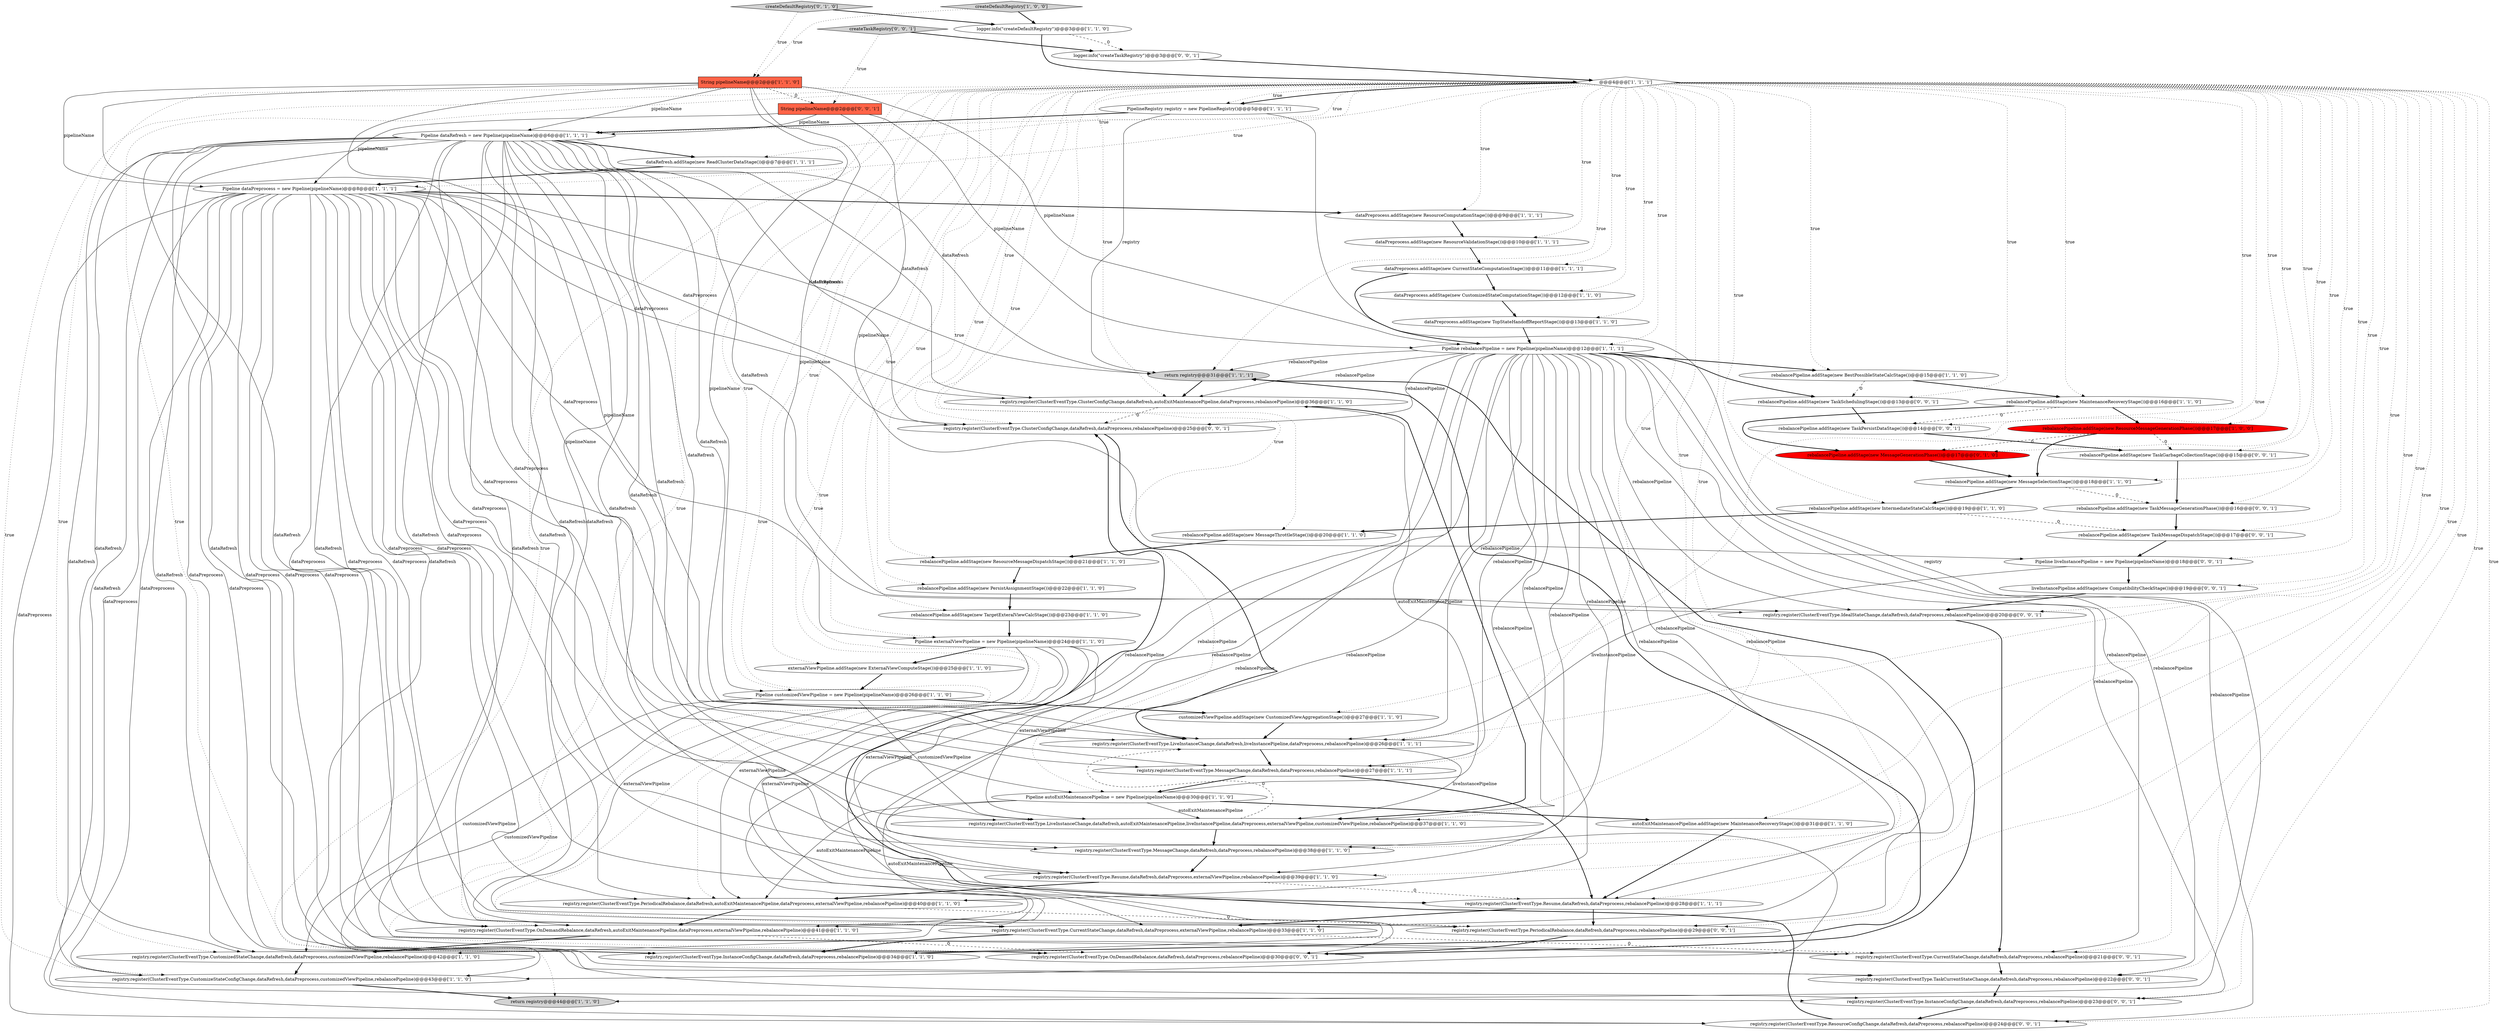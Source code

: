digraph {
37 [style = filled, label = "return registry@@@44@@@['1', '1', '0']", fillcolor = lightgray, shape = ellipse image = "AAA0AAABBB1BBB"];
8 [style = filled, label = "return registry@@@31@@@['1', '1', '1']", fillcolor = lightgray, shape = ellipse image = "AAA0AAABBB1BBB"];
49 [style = filled, label = "registry.register(ClusterEventType.IdealStateChange,dataRefresh,dataPreprocess,rebalancePipeline)@@@20@@@['0', '0', '1']", fillcolor = white, shape = ellipse image = "AAA0AAABBB3BBB"];
57 [style = filled, label = "String pipelineName@@@2@@@['0', '0', '1']", fillcolor = tomato, shape = box image = "AAA0AAABBB3BBB"];
58 [style = filled, label = "rebalancePipeline.addStage(new TaskMessageGenerationPhase())@@@16@@@['0', '0', '1']", fillcolor = white, shape = ellipse image = "AAA0AAABBB3BBB"];
20 [style = filled, label = "Pipeline dataRefresh = new Pipeline(pipelineName)@@@6@@@['1', '1', '1']", fillcolor = white, shape = ellipse image = "AAA0AAABBB1BBB"];
26 [style = filled, label = "Pipeline autoExitMaintenancePipeline = new Pipeline(pipelineName)@@@30@@@['1', '1', '0']", fillcolor = white, shape = ellipse image = "AAA0AAABBB1BBB"];
41 [style = filled, label = "dataPreprocess.addStage(new CustomizedStateComputationStage())@@@12@@@['1', '1', '0']", fillcolor = white, shape = ellipse image = "AAA0AAABBB1BBB"];
42 [style = filled, label = "rebalancePipeline.addStage(new PersistAssignmentStage())@@@22@@@['1', '1', '0']", fillcolor = white, shape = ellipse image = "AAA0AAABBB1BBB"];
45 [style = filled, label = "createDefaultRegistry['0', '1', '0']", fillcolor = lightgray, shape = diamond image = "AAA0AAABBB2BBB"];
31 [style = filled, label = "Pipeline rebalancePipeline = new Pipeline(pipelineName)@@@12@@@['1', '1', '1']", fillcolor = white, shape = ellipse image = "AAA0AAABBB1BBB"];
40 [style = filled, label = "registry.register(ClusterEventType.CurrentStateChange,dataRefresh,dataPreprocess,externalViewPipeline,rebalancePipeline)@@@33@@@['1', '1', '0']", fillcolor = white, shape = ellipse image = "AAA0AAABBB1BBB"];
17 [style = filled, label = "Pipeline externalViewPipeline = new Pipeline(pipelineName)@@@24@@@['1', '1', '0']", fillcolor = white, shape = ellipse image = "AAA0AAABBB1BBB"];
10 [style = filled, label = "PipelineRegistry registry = new PipelineRegistry()@@@5@@@['1', '1', '1']", fillcolor = white, shape = ellipse image = "AAA0AAABBB1BBB"];
62 [style = filled, label = "rebalancePipeline.addStage(new TaskMessageDispatchStage())@@@17@@@['0', '0', '1']", fillcolor = white, shape = ellipse image = "AAA0AAABBB3BBB"];
25 [style = filled, label = "rebalancePipeline.addStage(new MaintenanceRecoveryStage())@@@16@@@['1', '1', '0']", fillcolor = white, shape = ellipse image = "AAA0AAABBB1BBB"];
38 [style = filled, label = "Pipeline customizedViewPipeline = new Pipeline(pipelineName)@@@26@@@['1', '1', '0']", fillcolor = white, shape = ellipse image = "AAA0AAABBB1BBB"];
56 [style = filled, label = "rebalancePipeline.addStage(new TaskPersistDataStage())@@@14@@@['0', '0', '1']", fillcolor = white, shape = ellipse image = "AAA0AAABBB3BBB"];
39 [style = filled, label = "registry.register(ClusterEventType.ClusterConfigChange,dataRefresh,autoExitMaintenancePipeline,dataPreprocess,rebalancePipeline)@@@36@@@['1', '1', '0']", fillcolor = white, shape = ellipse image = "AAA0AAABBB1BBB"];
34 [style = filled, label = "rebalancePipeline.addStage(new BestPossibleStateCalcStage())@@@15@@@['1', '1', '0']", fillcolor = white, shape = ellipse image = "AAA0AAABBB1BBB"];
18 [style = filled, label = "String pipelineName@@@2@@@['1', '1', '0']", fillcolor = tomato, shape = box image = "AAA0AAABBB1BBB"];
5 [style = filled, label = "autoExitMaintenancePipeline.addStage(new MaintenanceRecoveryStage())@@@31@@@['1', '1', '0']", fillcolor = white, shape = ellipse image = "AAA0AAABBB1BBB"];
9 [style = filled, label = "registry.register(ClusterEventType.CustomizeStateConfigChange,dataRefresh,dataPreprocess,customizedViewPipeline,rebalancePipeline)@@@43@@@['1', '1', '0']", fillcolor = white, shape = ellipse image = "AAA0AAABBB1BBB"];
46 [style = filled, label = "registry.register(ClusterEventType.OnDemandRebalance,dataRefresh,dataPreprocess,rebalancePipeline)@@@30@@@['0', '0', '1']", fillcolor = white, shape = ellipse image = "AAA0AAABBB3BBB"];
50 [style = filled, label = "registry.register(ClusterEventType.ResourceConfigChange,dataRefresh,dataPreprocess,rebalancePipeline)@@@24@@@['0', '0', '1']", fillcolor = white, shape = ellipse image = "AAA0AAABBB3BBB"];
1 [style = filled, label = "registry.register(ClusterEventType.LiveInstanceChange,dataRefresh,liveInstancePipeline,dataPreprocess,rebalancePipeline)@@@26@@@['1', '1', '1']", fillcolor = white, shape = ellipse image = "AAA0AAABBB1BBB"];
4 [style = filled, label = "customizedViewPipeline.addStage(new CustomizedViewAggregationStage())@@@27@@@['1', '1', '0']", fillcolor = white, shape = ellipse image = "AAA0AAABBB1BBB"];
23 [style = filled, label = "rebalancePipeline.addStage(new TargetExteralViewCalcStage())@@@23@@@['1', '1', '0']", fillcolor = white, shape = ellipse image = "AAA0AAABBB1BBB"];
27 [style = filled, label = "rebalancePipeline.addStage(new MessageThrottleStage())@@@20@@@['1', '1', '0']", fillcolor = white, shape = ellipse image = "AAA0AAABBB1BBB"];
35 [style = filled, label = "rebalancePipeline.addStage(new ResourceMessageGenerationPhase())@@@17@@@['1', '0', '0']", fillcolor = red, shape = ellipse image = "AAA1AAABBB1BBB"];
48 [style = filled, label = "logger.info(\"createTaskRegistry\")@@@3@@@['0', '0', '1']", fillcolor = white, shape = ellipse image = "AAA0AAABBB3BBB"];
52 [style = filled, label = "registry.register(ClusterEventType.PeriodicalRebalance,dataRefresh,dataPreprocess,rebalancePipeline)@@@29@@@['0', '0', '1']", fillcolor = white, shape = ellipse image = "AAA0AAABBB3BBB"];
51 [style = filled, label = "registry.register(ClusterEventType.TaskCurrentStateChange,dataRefresh,dataPreprocess,rebalancePipeline)@@@22@@@['0', '0', '1']", fillcolor = white, shape = ellipse image = "AAA0AAABBB3BBB"];
61 [style = filled, label = "registry.register(ClusterEventType.CurrentStateChange,dataRefresh,dataPreprocess,rebalancePipeline)@@@21@@@['0', '0', '1']", fillcolor = white, shape = ellipse image = "AAA0AAABBB3BBB"];
29 [style = filled, label = "registry.register(ClusterEventType.Resume,dataRefresh,dataPreprocess,rebalancePipeline)@@@28@@@['1', '1', '1']", fillcolor = white, shape = ellipse image = "AAA0AAABBB1BBB"];
15 [style = filled, label = "rebalancePipeline.addStage(new ResourceMessageDispatchStage())@@@21@@@['1', '1', '0']", fillcolor = white, shape = ellipse image = "AAA0AAABBB1BBB"];
33 [style = filled, label = "dataPreprocess.addStage(new CurrentStateComputationStage())@@@11@@@['1', '1', '1']", fillcolor = white, shape = ellipse image = "AAA0AAABBB1BBB"];
3 [style = filled, label = "dataPreprocess.addStage(new TopStateHandoffReportStage())@@@13@@@['1', '1', '0']", fillcolor = white, shape = ellipse image = "AAA0AAABBB1BBB"];
12 [style = filled, label = "registry.register(ClusterEventType.MessageChange,dataRefresh,dataPreprocess,rebalancePipeline)@@@38@@@['1', '1', '0']", fillcolor = white, shape = ellipse image = "AAA0AAABBB1BBB"];
30 [style = filled, label = "dataPreprocess.addStage(new ResourceValidationStage())@@@10@@@['1', '1', '1']", fillcolor = white, shape = ellipse image = "AAA0AAABBB1BBB"];
59 [style = filled, label = "createTaskRegistry['0', '0', '1']", fillcolor = lightgray, shape = diamond image = "AAA0AAABBB3BBB"];
63 [style = filled, label = "registry.register(ClusterEventType.ClusterConfigChange,dataRefresh,dataPreprocess,rebalancePipeline)@@@25@@@['0', '0', '1']", fillcolor = white, shape = ellipse image = "AAA0AAABBB3BBB"];
60 [style = filled, label = "registry.register(ClusterEventType.InstanceConfigChange,dataRefresh,dataPreprocess,rebalancePipeline)@@@23@@@['0', '0', '1']", fillcolor = white, shape = ellipse image = "AAA0AAABBB3BBB"];
0 [style = filled, label = "registry.register(ClusterEventType.PeriodicalRebalance,dataRefresh,autoExitMaintenancePipeline,dataPreprocess,externalViewPipeline,rebalancePipeline)@@@40@@@['1', '1', '0']", fillcolor = white, shape = ellipse image = "AAA0AAABBB1BBB"];
28 [style = filled, label = "Pipeline dataPreprocess = new Pipeline(pipelineName)@@@8@@@['1', '1', '1']", fillcolor = white, shape = ellipse image = "AAA0AAABBB1BBB"];
6 [style = filled, label = "dataRefresh.addStage(new ReadClusterDataStage())@@@7@@@['1', '1', '1']", fillcolor = white, shape = ellipse image = "AAA0AAABBB1BBB"];
55 [style = filled, label = "liveInstancePipeline.addStage(new CompatibilityCheckStage())@@@19@@@['0', '0', '1']", fillcolor = white, shape = ellipse image = "AAA0AAABBB3BBB"];
13 [style = filled, label = "registry.register(ClusterEventType.Resume,dataRefresh,dataPreprocess,externalViewPipeline,rebalancePipeline)@@@39@@@['1', '1', '0']", fillcolor = white, shape = ellipse image = "AAA0AAABBB1BBB"];
44 [style = filled, label = "rebalancePipeline.addStage(new MessageGenerationPhase())@@@17@@@['0', '1', '0']", fillcolor = red, shape = ellipse image = "AAA1AAABBB2BBB"];
43 [style = filled, label = "rebalancePipeline.addStage(new IntermediateStateCalcStage())@@@19@@@['1', '1', '0']", fillcolor = white, shape = ellipse image = "AAA0AAABBB1BBB"];
2 [style = filled, label = "registry.register(ClusterEventType.CustomizedStateChange,dataRefresh,dataPreprocess,customizedViewPipeline,rebalancePipeline)@@@42@@@['1', '1', '0']", fillcolor = white, shape = ellipse image = "AAA0AAABBB1BBB"];
7 [style = filled, label = "dataPreprocess.addStage(new ResourceComputationStage())@@@9@@@['1', '1', '1']", fillcolor = white, shape = ellipse image = "AAA0AAABBB1BBB"];
21 [style = filled, label = "@@@4@@@['1', '1', '1']", fillcolor = white, shape = diamond image = "AAA0AAABBB1BBB"];
14 [style = filled, label = "logger.info(\"createDefaultRegistry\")@@@3@@@['1', '1', '0']", fillcolor = white, shape = ellipse image = "AAA0AAABBB1BBB"];
32 [style = filled, label = "registry.register(ClusterEventType.LiveInstanceChange,dataRefresh,autoExitMaintenancePipeline,liveInstancePipeline,dataPreprocess,externalViewPipeline,customizedViewPipeline,rebalancePipeline)@@@37@@@['1', '1', '0']", fillcolor = white, shape = ellipse image = "AAA0AAABBB1BBB"];
54 [style = filled, label = "rebalancePipeline.addStage(new TaskGarbageCollectionStage())@@@15@@@['0', '0', '1']", fillcolor = white, shape = ellipse image = "AAA0AAABBB3BBB"];
16 [style = filled, label = "registry.register(ClusterEventType.InstanceConfigChange,dataRefresh,dataPreprocess,rebalancePipeline)@@@34@@@['1', '1', '0']", fillcolor = white, shape = ellipse image = "AAA0AAABBB1BBB"];
53 [style = filled, label = "Pipeline liveInstancePipeline = new Pipeline(pipelineName)@@@18@@@['0', '0', '1']", fillcolor = white, shape = ellipse image = "AAA0AAABBB3BBB"];
19 [style = filled, label = "createDefaultRegistry['1', '0', '0']", fillcolor = lightgray, shape = diamond image = "AAA0AAABBB1BBB"];
11 [style = filled, label = "externalViewPipeline.addStage(new ExternalViewComputeStage())@@@25@@@['1', '1', '0']", fillcolor = white, shape = ellipse image = "AAA0AAABBB1BBB"];
47 [style = filled, label = "rebalancePipeline.addStage(new TaskSchedulingStage())@@@13@@@['0', '0', '1']", fillcolor = white, shape = ellipse image = "AAA0AAABBB3BBB"];
36 [style = filled, label = "registry.register(ClusterEventType.MessageChange,dataRefresh,dataPreprocess,rebalancePipeline)@@@27@@@['1', '1', '1']", fillcolor = white, shape = ellipse image = "AAA0AAABBB1BBB"];
24 [style = filled, label = "registry.register(ClusterEventType.OnDemandRebalance,dataRefresh,autoExitMaintenancePipeline,dataPreprocess,externalViewPipeline,rebalancePipeline)@@@41@@@['1', '1', '0']", fillcolor = white, shape = ellipse image = "AAA0AAABBB1BBB"];
22 [style = filled, label = "rebalancePipeline.addStage(new MessageSelectionStage())@@@18@@@['1', '1', '0']", fillcolor = white, shape = ellipse image = "AAA0AAABBB1BBB"];
42->23 [style = bold, label=""];
21->10 [style = bold, label=""];
21->12 [style = dotted, label="true"];
57->28 [style = solid, label="pipelineName"];
45->18 [style = dotted, label="true"];
25->56 [style = dashed, label="0"];
28->32 [style = solid, label="dataPreprocess"];
21->11 [style = dotted, label="true"];
21->15 [style = dotted, label="true"];
7->30 [style = bold, label=""];
21->63 [style = dotted, label="true"];
32->12 [style = bold, label=""];
18->17 [style = solid, label="pipelineName"];
17->13 [style = solid, label="externalViewPipeline"];
28->60 [style = solid, label="dataPreprocess"];
55->49 [style = bold, label=""];
28->9 [style = solid, label="dataPreprocess"];
20->63 [style = solid, label="dataRefresh"];
36->29 [style = bold, label=""];
57->31 [style = solid, label="pipelineName"];
21->8 [style = dotted, label="true"];
20->2 [style = solid, label="dataRefresh"];
31->49 [style = solid, label="rebalancePipeline"];
38->4 [style = bold, label=""];
21->27 [style = dotted, label="true"];
21->52 [style = dotted, label="true"];
18->57 [style = dashed, label="0"];
60->50 [style = bold, label=""];
28->29 [style = solid, label="dataPreprocess"];
28->49 [style = solid, label="dataPreprocess"];
25->35 [style = bold, label=""];
27->15 [style = bold, label=""];
9->37 [style = bold, label=""];
31->50 [style = solid, label="rebalancePipeline"];
25->44 [style = bold, label=""];
56->54 [style = bold, label=""];
21->38 [style = dotted, label="true"];
28->46 [style = solid, label="dataPreprocess"];
21->56 [style = dotted, label="true"];
58->62 [style = bold, label=""];
40->16 [style = bold, label=""];
21->26 [style = dotted, label="true"];
62->53 [style = bold, label=""];
21->24 [style = dotted, label="true"];
21->23 [style = dotted, label="true"];
28->8 [style = solid, label="dataPreprocess"];
0->24 [style = bold, label=""];
18->31 [style = solid, label="pipelineName"];
21->7 [style = dotted, label="true"];
28->36 [style = solid, label="dataPreprocess"];
21->39 [style = dotted, label="true"];
20->24 [style = solid, label="dataRefresh"];
48->21 [style = bold, label=""];
23->17 [style = bold, label=""];
26->32 [style = solid, label="autoExitMaintenancePipeline"];
21->37 [style = dotted, label="true"];
8->39 [style = bold, label=""];
10->8 [style = solid, label="registry"];
50->63 [style = bold, label=""];
21->60 [style = dotted, label="true"];
28->61 [style = solid, label="dataPreprocess"];
21->5 [style = dotted, label="true"];
21->58 [style = dotted, label="true"];
5->29 [style = bold, label=""];
21->42 [style = dotted, label="true"];
31->9 [style = solid, label="rebalancePipeline"];
21->20 [style = dotted, label="true"];
28->52 [style = solid, label="dataPreprocess"];
38->9 [style = solid, label="customizedViewPipeline"];
63->1 [style = bold, label=""];
31->29 [style = solid, label="rebalancePipeline"];
13->29 [style = dashed, label="0"];
20->29 [style = solid, label="dataRefresh"];
21->29 [style = dotted, label="true"];
21->0 [style = dotted, label="true"];
53->1 [style = solid, label="liveInstancePipeline"];
22->43 [style = bold, label=""];
24->46 [style = dashed, label="0"];
28->39 [style = solid, label="dataPreprocess"];
57->20 [style = solid, label="pipelineName"];
33->41 [style = bold, label=""];
21->22 [style = dotted, label="true"];
21->32 [style = dotted, label="true"];
21->17 [style = dotted, label="true"];
21->50 [style = dotted, label="true"];
31->12 [style = solid, label="rebalancePipeline"];
2->9 [style = bold, label=""];
20->32 [style = solid, label="dataRefresh"];
20->52 [style = solid, label="dataRefresh"];
21->28 [style = dotted, label="true"];
29->52 [style = bold, label=""];
54->58 [style = bold, label=""];
28->24 [style = solid, label="dataPreprocess"];
28->51 [style = solid, label="dataPreprocess"];
21->33 [style = dotted, label="true"];
32->1 [style = dashed, label="0"];
51->60 [style = bold, label=""];
45->14 [style = bold, label=""];
38->2 [style = solid, label="customizedViewPipeline"];
31->46 [style = solid, label="rebalancePipeline"];
21->9 [style = dotted, label="true"];
21->54 [style = dotted, label="true"];
21->31 [style = dotted, label="true"];
21->30 [style = dotted, label="true"];
20->8 [style = solid, label="dataRefresh"];
17->32 [style = solid, label="externalViewPipeline"];
43->27 [style = bold, label=""];
21->40 [style = dotted, label="true"];
28->13 [style = solid, label="dataPreprocess"];
18->20 [style = solid, label="pipelineName"];
29->40 [style = bold, label=""];
21->13 [style = dotted, label="true"];
44->22 [style = bold, label=""];
31->47 [style = bold, label=""];
28->16 [style = solid, label="dataPreprocess"];
21->16 [style = dotted, label="true"];
20->0 [style = solid, label="dataRefresh"];
31->1 [style = solid, label="rebalancePipeline"];
59->48 [style = bold, label=""];
21->35 [style = dotted, label="true"];
35->54 [style = dashed, label="0"];
14->21 [style = bold, label=""];
13->0 [style = bold, label=""];
21->6 [style = dotted, label="true"];
26->39 [style = solid, label="autoExitMaintenancePipeline"];
31->13 [style = solid, label="rebalancePipeline"];
20->60 [style = solid, label="dataRefresh"];
26->24 [style = solid, label="autoExitMaintenancePipeline"];
52->46 [style = bold, label=""];
30->33 [style = bold, label=""];
22->58 [style = dashed, label="0"];
16->8 [style = bold, label=""];
47->56 [style = bold, label=""];
21->46 [style = dotted, label="true"];
31->24 [style = solid, label="rebalancePipeline"];
28->12 [style = solid, label="dataPreprocess"];
19->18 [style = dotted, label="true"];
18->28 [style = solid, label="pipelineName"];
31->8 [style = solid, label="rebalancePipeline"];
21->2 [style = dotted, label="true"];
20->49 [style = solid, label="dataRefresh"];
21->51 [style = dotted, label="true"];
38->32 [style = solid, label="customizedViewPipeline"];
31->16 [style = solid, label="rebalancePipeline"];
21->10 [style = dotted, label="true"];
21->49 [style = dotted, label="true"];
20->13 [style = solid, label="dataRefresh"];
31->61 [style = solid, label="rebalancePipeline"];
31->36 [style = solid, label="rebalancePipeline"];
49->61 [style = bold, label=""];
20->61 [style = solid, label="dataRefresh"];
31->32 [style = solid, label="rebalancePipeline"];
31->34 [style = bold, label=""];
39->63 [style = dashed, label="0"];
20->16 [style = solid, label="dataRefresh"];
0->52 [style = dashed, label="0"];
21->25 [style = dotted, label="true"];
10->37 [style = solid, label="registry"];
12->13 [style = bold, label=""];
21->61 [style = dotted, label="true"];
21->41 [style = dotted, label="true"];
17->40 [style = solid, label="externalViewPipeline"];
19->14 [style = bold, label=""];
21->53 [style = dotted, label="true"];
39->32 [style = bold, label=""];
46->8 [style = bold, label=""];
20->36 [style = solid, label="dataRefresh"];
21->3 [style = dotted, label="true"];
4->1 [style = bold, label=""];
31->0 [style = solid, label="rebalancePipeline"];
28->50 [style = solid, label="dataPreprocess"];
20->51 [style = solid, label="dataRefresh"];
26->0 [style = solid, label="autoExitMaintenancePipeline"];
53->55 [style = bold, label=""];
21->43 [style = dotted, label="true"];
31->39 [style = solid, label="rebalancePipeline"];
18->1 [style = solid, label="pipelineName"];
61->51 [style = bold, label=""];
21->47 [style = dotted, label="true"];
10->20 [style = bold, label=""];
34->25 [style = bold, label=""];
11->38 [style = bold, label=""];
31->40 [style = solid, label="rebalancePipeline"];
24->2 [style = bold, label=""];
21->1 [style = dotted, label="true"];
20->39 [style = solid, label="dataRefresh"];
28->63 [style = solid, label="dataPreprocess"];
3->31 [style = bold, label=""];
26->5 [style = bold, label=""];
14->48 [style = dashed, label="0"];
35->22 [style = bold, label=""];
31->63 [style = solid, label="rebalancePipeline"];
31->60 [style = solid, label="rebalancePipeline"];
41->3 [style = bold, label=""];
28->7 [style = bold, label=""];
28->40 [style = solid, label="dataPreprocess"];
28->1 [style = solid, label="dataPreprocess"];
34->47 [style = dashed, label="0"];
1->32 [style = solid, label="liveInstancePipeline"];
21->34 [style = dotted, label="true"];
31->51 [style = solid, label="rebalancePipeline"];
20->6 [style = bold, label=""];
36->26 [style = bold, label=""];
20->46 [style = solid, label="dataRefresh"];
17->24 [style = solid, label="externalViewPipeline"];
1->36 [style = bold, label=""];
21->4 [style = dotted, label="true"];
17->11 [style = bold, label=""];
18->38 [style = solid, label="pipelineName"];
35->44 [style = dashed, label="0"];
18->26 [style = solid, label="pipelineName"];
21->36 [style = dotted, label="true"];
21->55 [style = dotted, label="true"];
57->53 [style = solid, label="pipelineName"];
20->1 [style = solid, label="dataRefresh"];
28->2 [style = solid, label="dataPreprocess"];
20->12 [style = solid, label="dataRefresh"];
40->61 [style = dashed, label="0"];
15->42 [style = bold, label=""];
21->44 [style = dotted, label="true"];
31->52 [style = solid, label="rebalancePipeline"];
20->9 [style = solid, label="dataRefresh"];
33->31 [style = bold, label=""];
28->0 [style = solid, label="dataPreprocess"];
59->57 [style = dotted, label="true"];
20->40 [style = solid, label="dataRefresh"];
17->0 [style = solid, label="externalViewPipeline"];
21->62 [style = dotted, label="true"];
20->50 [style = solid, label="dataRefresh"];
43->62 [style = dashed, label="0"];
6->28 [style = bold, label=""];
31->2 [style = solid, label="rebalancePipeline"];
}
